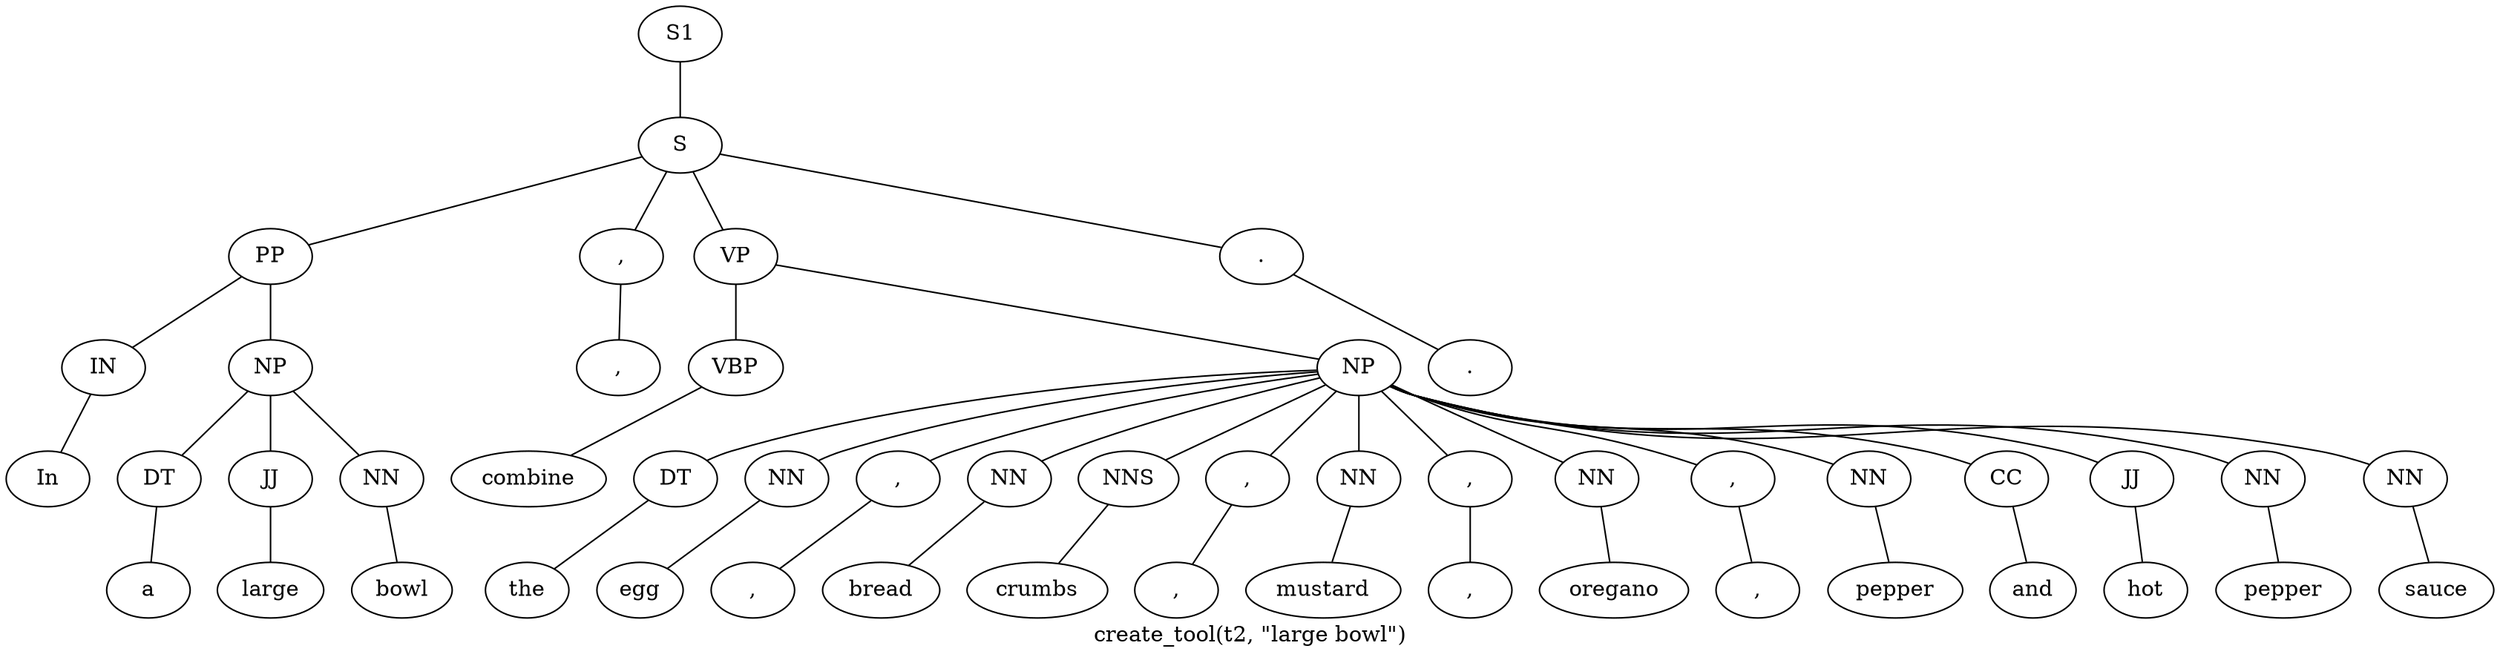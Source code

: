graph SyntaxGraph {
	label = "create_tool(t2, \"large bowl\")";
	Node0 [label="S1"];
	Node1 [label="S"];
	Node2 [label="PP"];
	Node3 [label="IN"];
	Node4 [label="In"];
	Node5 [label="NP"];
	Node6 [label="DT"];
	Node7 [label="a"];
	Node8 [label="JJ"];
	Node9 [label="large"];
	Node10 [label="NN"];
	Node11 [label="bowl"];
	Node12 [label=","];
	Node13 [label=","];
	Node14 [label="VP"];
	Node15 [label="VBP"];
	Node16 [label="combine"];
	Node17 [label="NP"];
	Node18 [label="DT"];
	Node19 [label="the"];
	Node20 [label="NN"];
	Node21 [label="egg"];
	Node22 [label=","];
	Node23 [label=","];
	Node24 [label="NN"];
	Node25 [label="bread"];
	Node26 [label="NNS"];
	Node27 [label="crumbs"];
	Node28 [label=","];
	Node29 [label=","];
	Node30 [label="NN"];
	Node31 [label="mustard"];
	Node32 [label=","];
	Node33 [label=","];
	Node34 [label="NN"];
	Node35 [label="oregano"];
	Node36 [label=","];
	Node37 [label=","];
	Node38 [label="NN"];
	Node39 [label="pepper"];
	Node40 [label="CC"];
	Node41 [label="and"];
	Node42 [label="JJ"];
	Node43 [label="hot"];
	Node44 [label="NN"];
	Node45 [label="pepper"];
	Node46 [label="NN"];
	Node47 [label="sauce"];
	Node48 [label="."];
	Node49 [label="."];

	Node0 -- Node1;
	Node1 -- Node2;
	Node1 -- Node12;
	Node1 -- Node14;
	Node1 -- Node48;
	Node2 -- Node3;
	Node2 -- Node5;
	Node3 -- Node4;
	Node5 -- Node6;
	Node5 -- Node8;
	Node5 -- Node10;
	Node6 -- Node7;
	Node8 -- Node9;
	Node10 -- Node11;
	Node12 -- Node13;
	Node14 -- Node15;
	Node14 -- Node17;
	Node15 -- Node16;
	Node17 -- Node18;
	Node17 -- Node20;
	Node17 -- Node22;
	Node17 -- Node24;
	Node17 -- Node26;
	Node17 -- Node28;
	Node17 -- Node30;
	Node17 -- Node32;
	Node17 -- Node34;
	Node17 -- Node36;
	Node17 -- Node38;
	Node17 -- Node40;
	Node17 -- Node42;
	Node17 -- Node44;
	Node17 -- Node46;
	Node18 -- Node19;
	Node20 -- Node21;
	Node22 -- Node23;
	Node24 -- Node25;
	Node26 -- Node27;
	Node28 -- Node29;
	Node30 -- Node31;
	Node32 -- Node33;
	Node34 -- Node35;
	Node36 -- Node37;
	Node38 -- Node39;
	Node40 -- Node41;
	Node42 -- Node43;
	Node44 -- Node45;
	Node46 -- Node47;
	Node48 -- Node49;
}